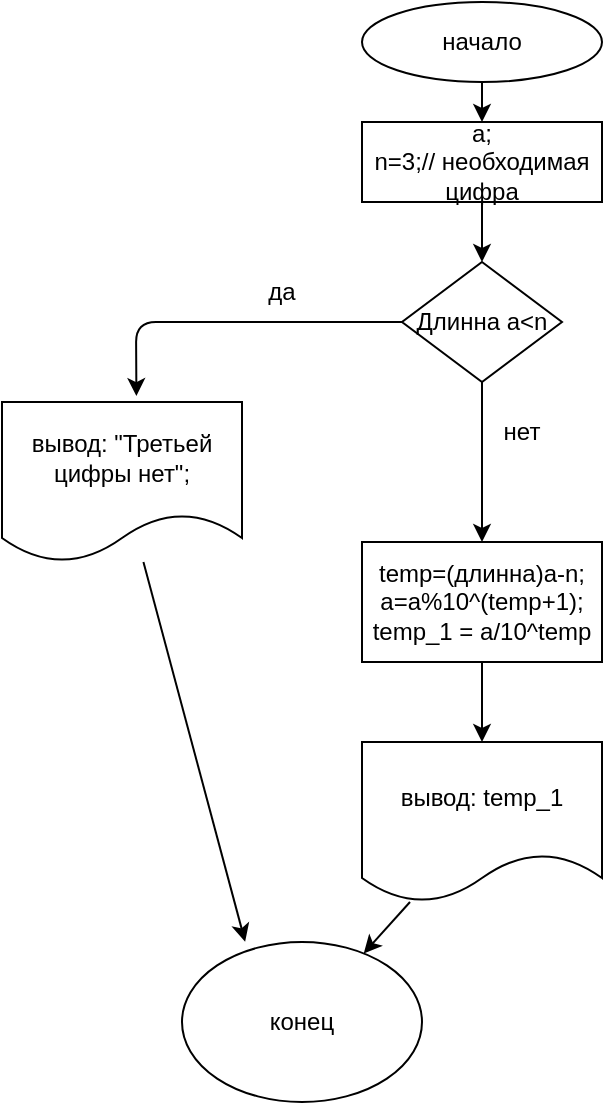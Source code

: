 <mxfile>
    <diagram id="YNgsLZrNkghiosyrBuXo" name="Страница 1">
        <mxGraphModel dx="516" dy="319" grid="1" gridSize="10" guides="1" tooltips="1" connect="1" arrows="1" fold="1" page="1" pageScale="1" pageWidth="827" pageHeight="1169" math="0" shadow="0">
            <root>
                <mxCell id="0"/>
                <mxCell id="1" parent="0"/>
                <mxCell id="3" style="edgeStyle=none;html=1;" edge="1" parent="1" source="2" target="4">
                    <mxGeometry relative="1" as="geometry">
                        <mxPoint x="250" y="90" as="targetPoint"/>
                    </mxGeometry>
                </mxCell>
                <mxCell id="2" value="начало" style="ellipse;whiteSpace=wrap;html=1;" vertex="1" parent="1">
                    <mxGeometry x="190" y="20" width="120" height="40" as="geometry"/>
                </mxCell>
                <mxCell id="5" style="edgeStyle=none;html=1;" edge="1" parent="1" source="4">
                    <mxGeometry relative="1" as="geometry">
                        <mxPoint x="250" y="150" as="targetPoint"/>
                    </mxGeometry>
                </mxCell>
                <mxCell id="4" value="a;&lt;br&gt;n=3;// необходимая цифра" style="rounded=0;whiteSpace=wrap;html=1;" vertex="1" parent="1">
                    <mxGeometry x="190" y="80" width="120" height="40" as="geometry"/>
                </mxCell>
                <mxCell id="13" style="edgeStyle=none;html=1;exitX=0.5;exitY=1;exitDx=0;exitDy=0;entryX=0.5;entryY=0;entryDx=0;entryDy=0;" edge="1" parent="1" source="7" target="10">
                    <mxGeometry relative="1" as="geometry"/>
                </mxCell>
                <mxCell id="18" style="edgeStyle=none;html=1;entryX=0.56;entryY=-0.037;entryDx=0;entryDy=0;entryPerimeter=0;" edge="1" parent="1" source="7" target="17">
                    <mxGeometry relative="1" as="geometry">
                        <Array as="points">
                            <mxPoint x="77" y="180"/>
                        </Array>
                    </mxGeometry>
                </mxCell>
                <mxCell id="7" value="Длинна a&amp;lt;n" style="rhombus;whiteSpace=wrap;html=1;" vertex="1" parent="1">
                    <mxGeometry x="210" y="150" width="80" height="60" as="geometry"/>
                </mxCell>
                <mxCell id="9" value="нет" style="text;html=1;strokeColor=none;fillColor=none;align=center;verticalAlign=middle;whiteSpace=wrap;rounded=0;" vertex="1" parent="1">
                    <mxGeometry x="240" y="220" width="60" height="30" as="geometry"/>
                </mxCell>
                <mxCell id="12" style="edgeStyle=none;html=1;exitX=0.5;exitY=1;exitDx=0;exitDy=0;" edge="1" parent="1" source="10">
                    <mxGeometry relative="1" as="geometry">
                        <mxPoint x="250" y="390" as="targetPoint"/>
                    </mxGeometry>
                </mxCell>
                <mxCell id="10" value="temp=(длинна)a-n;&lt;br&gt;a=a%10^(temp+1);&lt;br&gt;temp_1 = a/10^temp&lt;br&gt;" style="rounded=0;whiteSpace=wrap;html=1;" vertex="1" parent="1">
                    <mxGeometry x="190" y="290" width="120" height="60" as="geometry"/>
                </mxCell>
                <mxCell id="15" style="edgeStyle=none;html=1;" edge="1" parent="1" source="14" target="16">
                    <mxGeometry relative="1" as="geometry">
                        <mxPoint x="250" y="520" as="targetPoint"/>
                    </mxGeometry>
                </mxCell>
                <mxCell id="14" value="вывод: temp_1" style="shape=document;whiteSpace=wrap;html=1;boundedLbl=1;" vertex="1" parent="1">
                    <mxGeometry x="190" y="390" width="120" height="80" as="geometry"/>
                </mxCell>
                <mxCell id="16" value="конец" style="ellipse;whiteSpace=wrap;html=1;" vertex="1" parent="1">
                    <mxGeometry x="100" y="490" width="120" height="80" as="geometry"/>
                </mxCell>
                <mxCell id="20" style="edgeStyle=none;html=1;entryX=0.263;entryY=-0.002;entryDx=0;entryDy=0;entryPerimeter=0;" edge="1" parent="1" source="17" target="16">
                    <mxGeometry relative="1" as="geometry"/>
                </mxCell>
                <mxCell id="17" value="вывод: &quot;Третьей цифры нет&quot;;" style="shape=document;whiteSpace=wrap;html=1;boundedLbl=1;" vertex="1" parent="1">
                    <mxGeometry x="10" y="220" width="120" height="80" as="geometry"/>
                </mxCell>
                <mxCell id="19" value="да" style="text;html=1;strokeColor=none;fillColor=none;align=center;verticalAlign=middle;whiteSpace=wrap;rounded=0;" vertex="1" parent="1">
                    <mxGeometry x="120" y="150" width="60" height="30" as="geometry"/>
                </mxCell>
            </root>
        </mxGraphModel>
    </diagram>
</mxfile>